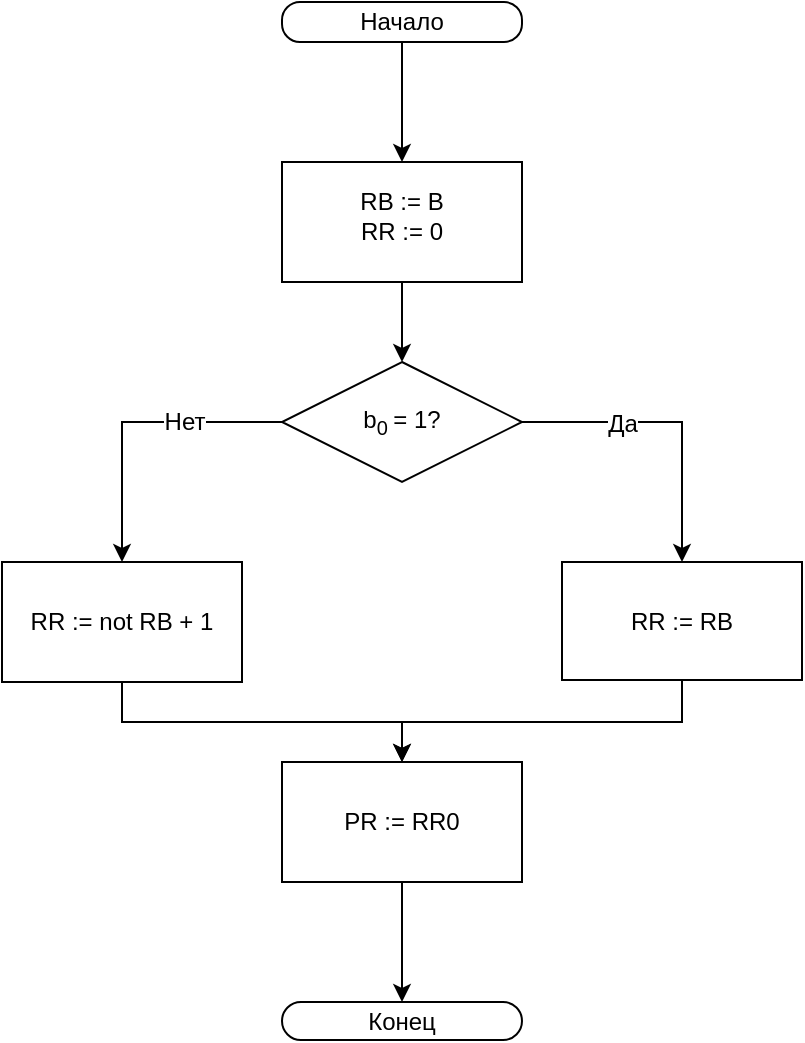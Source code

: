 <mxfile version="12.4.2" type="github" pages="1">
  <diagram id="ino8X07yagJUm5cUdguc" name="Page-1">
    <mxGraphModel dx="526" dy="491" grid="1" gridSize="10" guides="1" tooltips="1" connect="1" arrows="1" fold="1" page="1" pageScale="1" pageWidth="827" pageHeight="1169" math="0" shadow="0">
      <root>
        <mxCell id="0"/>
        <mxCell id="1" parent="0"/>
        <mxCell id="_YIfg3i4x5maGK3U4gLa-12" style="edgeStyle=orthogonalEdgeStyle;rounded=0;orthogonalLoop=1;jettySize=auto;html=1;exitX=0.5;exitY=1;exitDx=0;exitDy=0;entryX=0.5;entryY=0;entryDx=0;entryDy=0;" parent="1" source="_YIfg3i4x5maGK3U4gLa-1" target="_YIfg3i4x5maGK3U4gLa-3" edge="1">
          <mxGeometry relative="1" as="geometry"/>
        </mxCell>
        <mxCell id="_YIfg3i4x5maGK3U4gLa-1" value="Начало" style="rounded=1;whiteSpace=wrap;html=1;imageHeight=24;arcSize=45;" parent="1" vertex="1">
          <mxGeometry x="360" y="90" width="120" height="20" as="geometry"/>
        </mxCell>
        <mxCell id="_YIfg3i4x5maGK3U4gLa-2" value="Конец" style="rounded=1;whiteSpace=wrap;html=1;arcSize=50;" parent="1" vertex="1">
          <mxGeometry x="360" y="590" width="120" height="19" as="geometry"/>
        </mxCell>
        <mxCell id="_YIfg3i4x5maGK3U4gLa-11" style="edgeStyle=orthogonalEdgeStyle;rounded=0;orthogonalLoop=1;jettySize=auto;html=1;exitX=0.5;exitY=1;exitDx=0;exitDy=0;entryX=0.5;entryY=0;entryDx=0;entryDy=0;" parent="1" source="_YIfg3i4x5maGK3U4gLa-3" target="_YIfg3i4x5maGK3U4gLa-9" edge="1">
          <mxGeometry relative="1" as="geometry"/>
        </mxCell>
        <mxCell id="_YIfg3i4x5maGK3U4gLa-3" value="" style="rounded=0;whiteSpace=wrap;html=1;" parent="1" vertex="1">
          <mxGeometry x="360" y="170" width="120" height="60" as="geometry"/>
        </mxCell>
        <mxCell id="_YIfg3i4x5maGK3U4gLa-6" value="RB := B&lt;br&gt;RR := 0" style="text;html=1;strokeColor=none;fillColor=none;align=center;verticalAlign=middle;whiteSpace=wrap;rounded=0;" parent="1" vertex="1">
          <mxGeometry x="360" y="173" width="120" height="48" as="geometry"/>
        </mxCell>
        <mxCell id="_YIfg3i4x5maGK3U4gLa-14" style="edgeStyle=orthogonalEdgeStyle;rounded=0;orthogonalLoop=1;jettySize=auto;html=1;exitX=0;exitY=0.5;exitDx=0;exitDy=0;entryX=0.5;entryY=0;entryDx=0;entryDy=0;" parent="1" source="_YIfg3i4x5maGK3U4gLa-9" target="_YIfg3i4x5maGK3U4gLa-24" edge="1">
          <mxGeometry relative="1" as="geometry">
            <Array as="points">
              <mxPoint x="280" y="300"/>
            </Array>
            <mxPoint x="390" y="410" as="targetPoint"/>
          </mxGeometry>
        </mxCell>
        <mxCell id="_YIfg3i4x5maGK3U4gLa-36" value="Нет" style="text;html=1;align=center;verticalAlign=middle;resizable=0;points=[];;labelBackgroundColor=#ffffff;" parent="_YIfg3i4x5maGK3U4gLa-14" vertex="1" connectable="0">
          <mxGeometry x="-0.512" y="1" relative="1" as="geometry">
            <mxPoint x="-13" y="-1" as="offset"/>
          </mxGeometry>
        </mxCell>
        <mxCell id="_YIfg3i4x5maGK3U4gLa-22" style="edgeStyle=orthogonalEdgeStyle;rounded=0;orthogonalLoop=1;jettySize=auto;html=1;exitX=1;exitY=0.5;exitDx=0;exitDy=0;jumpSize=6;entryX=0.5;entryY=0;entryDx=0;entryDy=0;" parent="1" source="_YIfg3i4x5maGK3U4gLa-9" target="_YIfg3i4x5maGK3U4gLa-17" edge="1">
          <mxGeometry relative="1" as="geometry">
            <Array as="points">
              <mxPoint x="560" y="300"/>
            </Array>
            <mxPoint x="580" y="420" as="targetPoint"/>
          </mxGeometry>
        </mxCell>
        <mxCell id="_YIfg3i4x5maGK3U4gLa-35" value="Да" style="text;html=1;align=center;verticalAlign=middle;resizable=0;points=[];;labelBackgroundColor=#ffffff;" parent="_YIfg3i4x5maGK3U4gLa-22" vertex="1" connectable="0">
          <mxGeometry x="0.15" relative="1" as="geometry">
            <mxPoint x="-30" y="-6" as="offset"/>
          </mxGeometry>
        </mxCell>
        <mxCell id="_YIfg3i4x5maGK3U4gLa-9" value="b&lt;sub&gt;0&amp;nbsp;&lt;/sub&gt;= 1?" style="rhombus;whiteSpace=wrap;html=1;" parent="1" vertex="1">
          <mxGeometry x="360" y="270" width="120" height="60" as="geometry"/>
        </mxCell>
        <mxCell id="mm2yy1tvn-SzPlEQDEvn-9" style="edgeStyle=orthogonalEdgeStyle;rounded=0;orthogonalLoop=1;jettySize=auto;html=1;entryX=0.5;entryY=0;entryDx=0;entryDy=0;fontSize=11;" parent="1" source="_YIfg3i4x5maGK3U4gLa-17" target="mm2yy1tvn-SzPlEQDEvn-2" edge="1">
          <mxGeometry relative="1" as="geometry">
            <Array as="points">
              <mxPoint x="560" y="450"/>
              <mxPoint x="420" y="450"/>
            </Array>
          </mxGeometry>
        </mxCell>
        <mxCell id="_YIfg3i4x5maGK3U4gLa-17" value="&lt;span style=&quot;font-size: 12px; white-space: normal;&quot;&gt;RR := RB&lt;/span&gt;" style="rounded=0;whiteSpace=wrap;html=1;fontSize=12;" parent="1" vertex="1">
          <mxGeometry x="500" y="370" width="120" height="59" as="geometry"/>
        </mxCell>
        <mxCell id="mm2yy1tvn-SzPlEQDEvn-10" style="edgeStyle=orthogonalEdgeStyle;rounded=0;orthogonalLoop=1;jettySize=auto;html=1;fontSize=11;entryX=0.5;entryY=0;entryDx=0;entryDy=0;entryPerimeter=0;" parent="1" source="_YIfg3i4x5maGK3U4gLa-24" edge="1" target="mm2yy1tvn-SzPlEQDEvn-2">
          <mxGeometry relative="1" as="geometry">
            <mxPoint x="420" y="570" as="targetPoint"/>
            <Array as="points">
              <mxPoint x="280" y="450"/>
              <mxPoint x="420" y="450"/>
            </Array>
          </mxGeometry>
        </mxCell>
        <mxCell id="_YIfg3i4x5maGK3U4gLa-24" value="&lt;span style=&quot;font-size: 12px; white-space: normal;&quot;&gt;RR := not RB + 1&lt;/span&gt;" style="rounded=0;whiteSpace=wrap;html=1;fontSize=12;" parent="1" vertex="1">
          <mxGeometry x="220" y="370" width="120" height="60" as="geometry"/>
        </mxCell>
        <mxCell id="mm2yy1tvn-SzPlEQDEvn-11" style="edgeStyle=orthogonalEdgeStyle;rounded=0;orthogonalLoop=1;jettySize=auto;html=1;entryX=0.5;entryY=0;entryDx=0;entryDy=0;fontSize=11;" parent="1" source="mm2yy1tvn-SzPlEQDEvn-2" target="_YIfg3i4x5maGK3U4gLa-2" edge="1">
          <mxGeometry relative="1" as="geometry"/>
        </mxCell>
        <mxCell id="mm2yy1tvn-SzPlEQDEvn-2" value="&lt;span style=&quot;font-size: 12px; white-space: normal;&quot;&gt;PR := RR0&lt;/span&gt;" style="rounded=0;whiteSpace=wrap;html=1;fontSize=12;" parent="1" vertex="1">
          <mxGeometry x="360" y="470" width="120" height="60" as="geometry"/>
        </mxCell>
      </root>
    </mxGraphModel>
  </diagram>
</mxfile>
